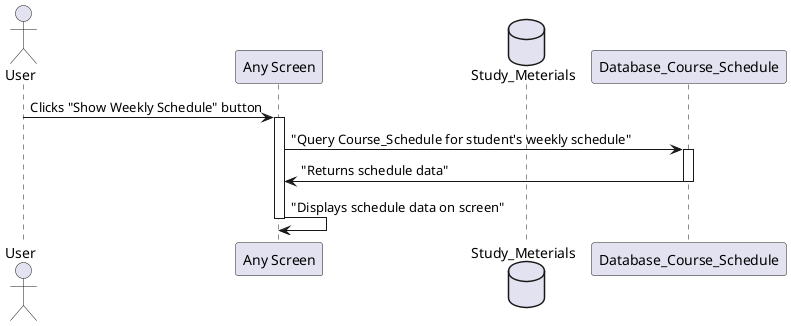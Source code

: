 @startuml "ניהול חומרי למידה"
Actor User
participant GUI as "Any Screen"
database Study_Meterials as "Study_Meterials"

'activate User
User->GUI: Clicks "Show Weekly Schedule" button
activate GUI
GUI->Database_Course_Schedule: "Query Course_Schedule for student's weekly schedule"
activate Database_Course_Schedule
Database_Course_Schedule->GUI: "Returns schedule data"
deactivate Database_Course_Schedule
GUI->GUI: "Displays schedule data on screen"
deactivate GUI
'deactivate User
@enduml